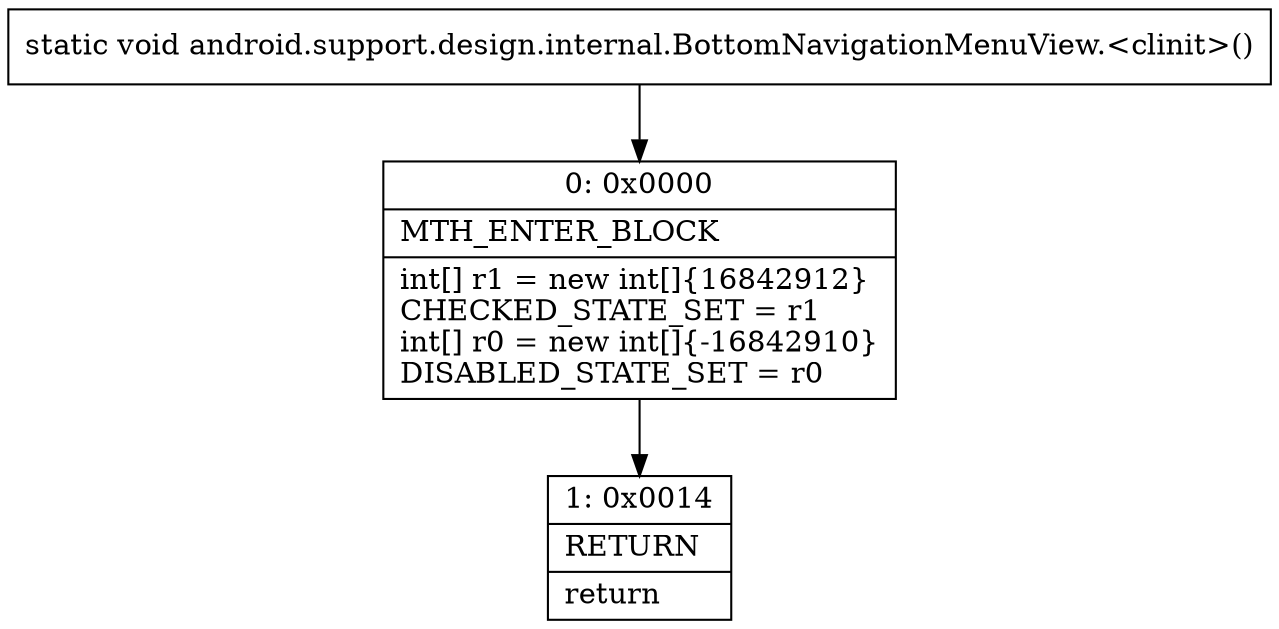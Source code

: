 digraph "CFG forandroid.support.design.internal.BottomNavigationMenuView.\<clinit\>()V" {
Node_0 [shape=record,label="{0\:\ 0x0000|MTH_ENTER_BLOCK\l|int[] r1 = new int[]\{16842912\}\lCHECKED_STATE_SET = r1\lint[] r0 = new int[]\{\-16842910\}\lDISABLED_STATE_SET = r0\l}"];
Node_1 [shape=record,label="{1\:\ 0x0014|RETURN\l|return\l}"];
MethodNode[shape=record,label="{static void android.support.design.internal.BottomNavigationMenuView.\<clinit\>() }"];
MethodNode -> Node_0;
Node_0 -> Node_1;
}

